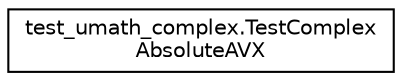 digraph "Graphical Class Hierarchy"
{
 // LATEX_PDF_SIZE
  edge [fontname="Helvetica",fontsize="10",labelfontname="Helvetica",labelfontsize="10"];
  node [fontname="Helvetica",fontsize="10",shape=record];
  rankdir="LR";
  Node0 [label="test_umath_complex.TestComplex\lAbsoluteAVX",height=0.2,width=0.4,color="black", fillcolor="white", style="filled",URL="$classtest__umath__complex_1_1TestComplexAbsoluteAVX.html",tooltip=" "];
}
